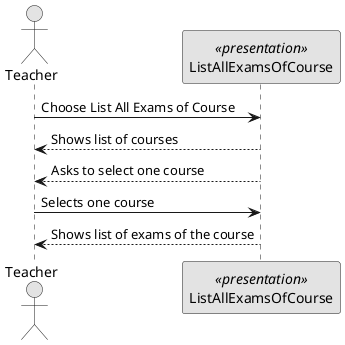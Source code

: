 @startuml
'https://plantuml.com/sequence-diagram

skinparam handwritten false
skinparam monochrome true
skinparam packageStyle rect
skinparam defaultFontName FG Virgil
skinparam shadowing false

actor Teacher as teacher
participant ListAllExamsOfCourse as System <<presentation>>

teacher -> System: Choose List All Exams of Course
System --> teacher: Shows list of courses
System --> teacher: Asks to select one course
teacher -> System: Selects one course
System --> teacher: Shows list of exams of the course

@enduml